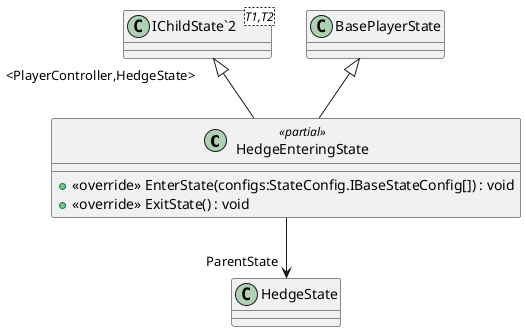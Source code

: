 @startuml
class HedgeEnteringState <<partial>> {
    + <<override>> EnterState(configs:StateConfig.IBaseStateConfig[]) : void
    + <<override>> ExitState() : void
}
class "IChildState`2"<T1,T2> {
}
BasePlayerState <|-- HedgeEnteringState
"IChildState`2" "<PlayerController,HedgeState>" <|-- HedgeEnteringState
HedgeEnteringState --> "ParentState" HedgeState
@enduml
